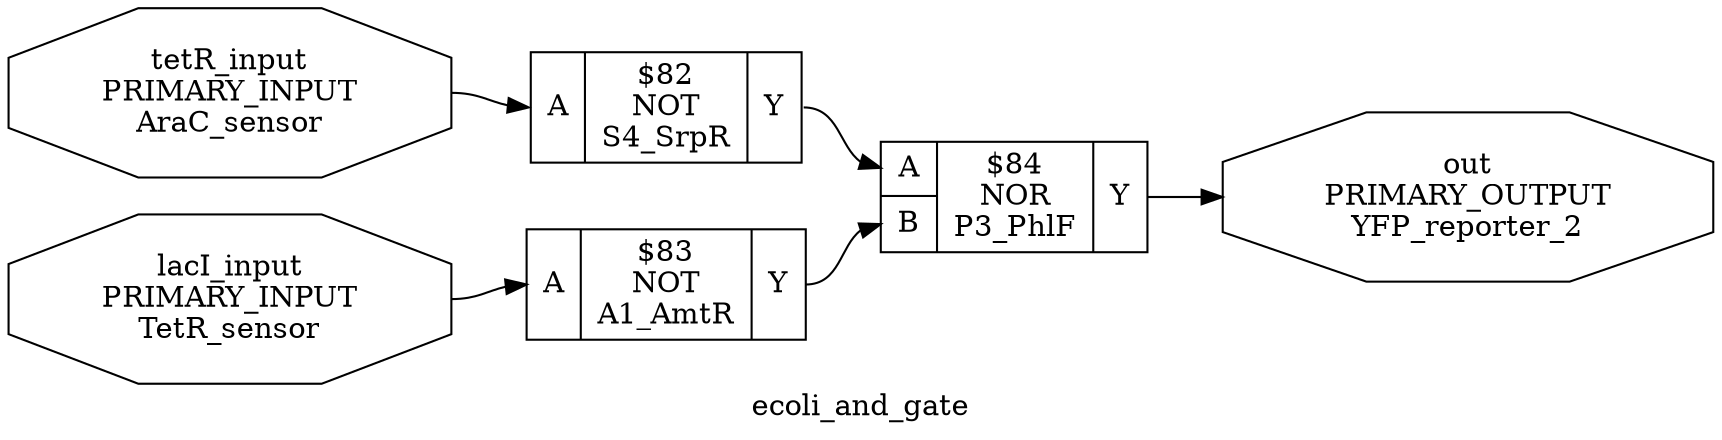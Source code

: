 digraph "ecoli_and_gate" {
label="ecoli_and_gate";
rankdir="LR";
remincross=true;
n3 [ shape=octagon, label="lacI_input\nPRIMARY_INPUT\nTetR_sensor", fontcolor="black" ];
n4 [ shape=octagon, label="out\nPRIMARY_OUTPUT\nYFP_reporter_2", fontcolor="black" ];
n5 [ shape=octagon, label="tetR_input\nPRIMARY_INPUT\nAraC_sensor", fontcolor="black" ];
c8 [ shape=record, label="{{<p6> A}|$82\nNOT\nS4_SrpR|{<p7> Y}}",  ];
c9 [ shape=record, label="{{<p6> A}|$83\nNOT\nA1_AmtR|{<p7> Y}}",  ];
c11 [ shape=record, label="{{<p6> A|<p10> B}|$84\nNOR\nP3_PhlF|{<p7> Y}}",  ];
c8:p7:e -> c11:p6:w [color="black", fontcolor="black", label=""];
c9:p7:e -> c11:p10:w [color="black", fontcolor="black", label=""];
n3:e -> c9:p6:w [color="black", fontcolor="black", label=""];
c11:p7:e -> n4:w [color="black", fontcolor="black", label=""];
n5:e -> c8:p6:w [color="black", fontcolor="black", label=""];
}
